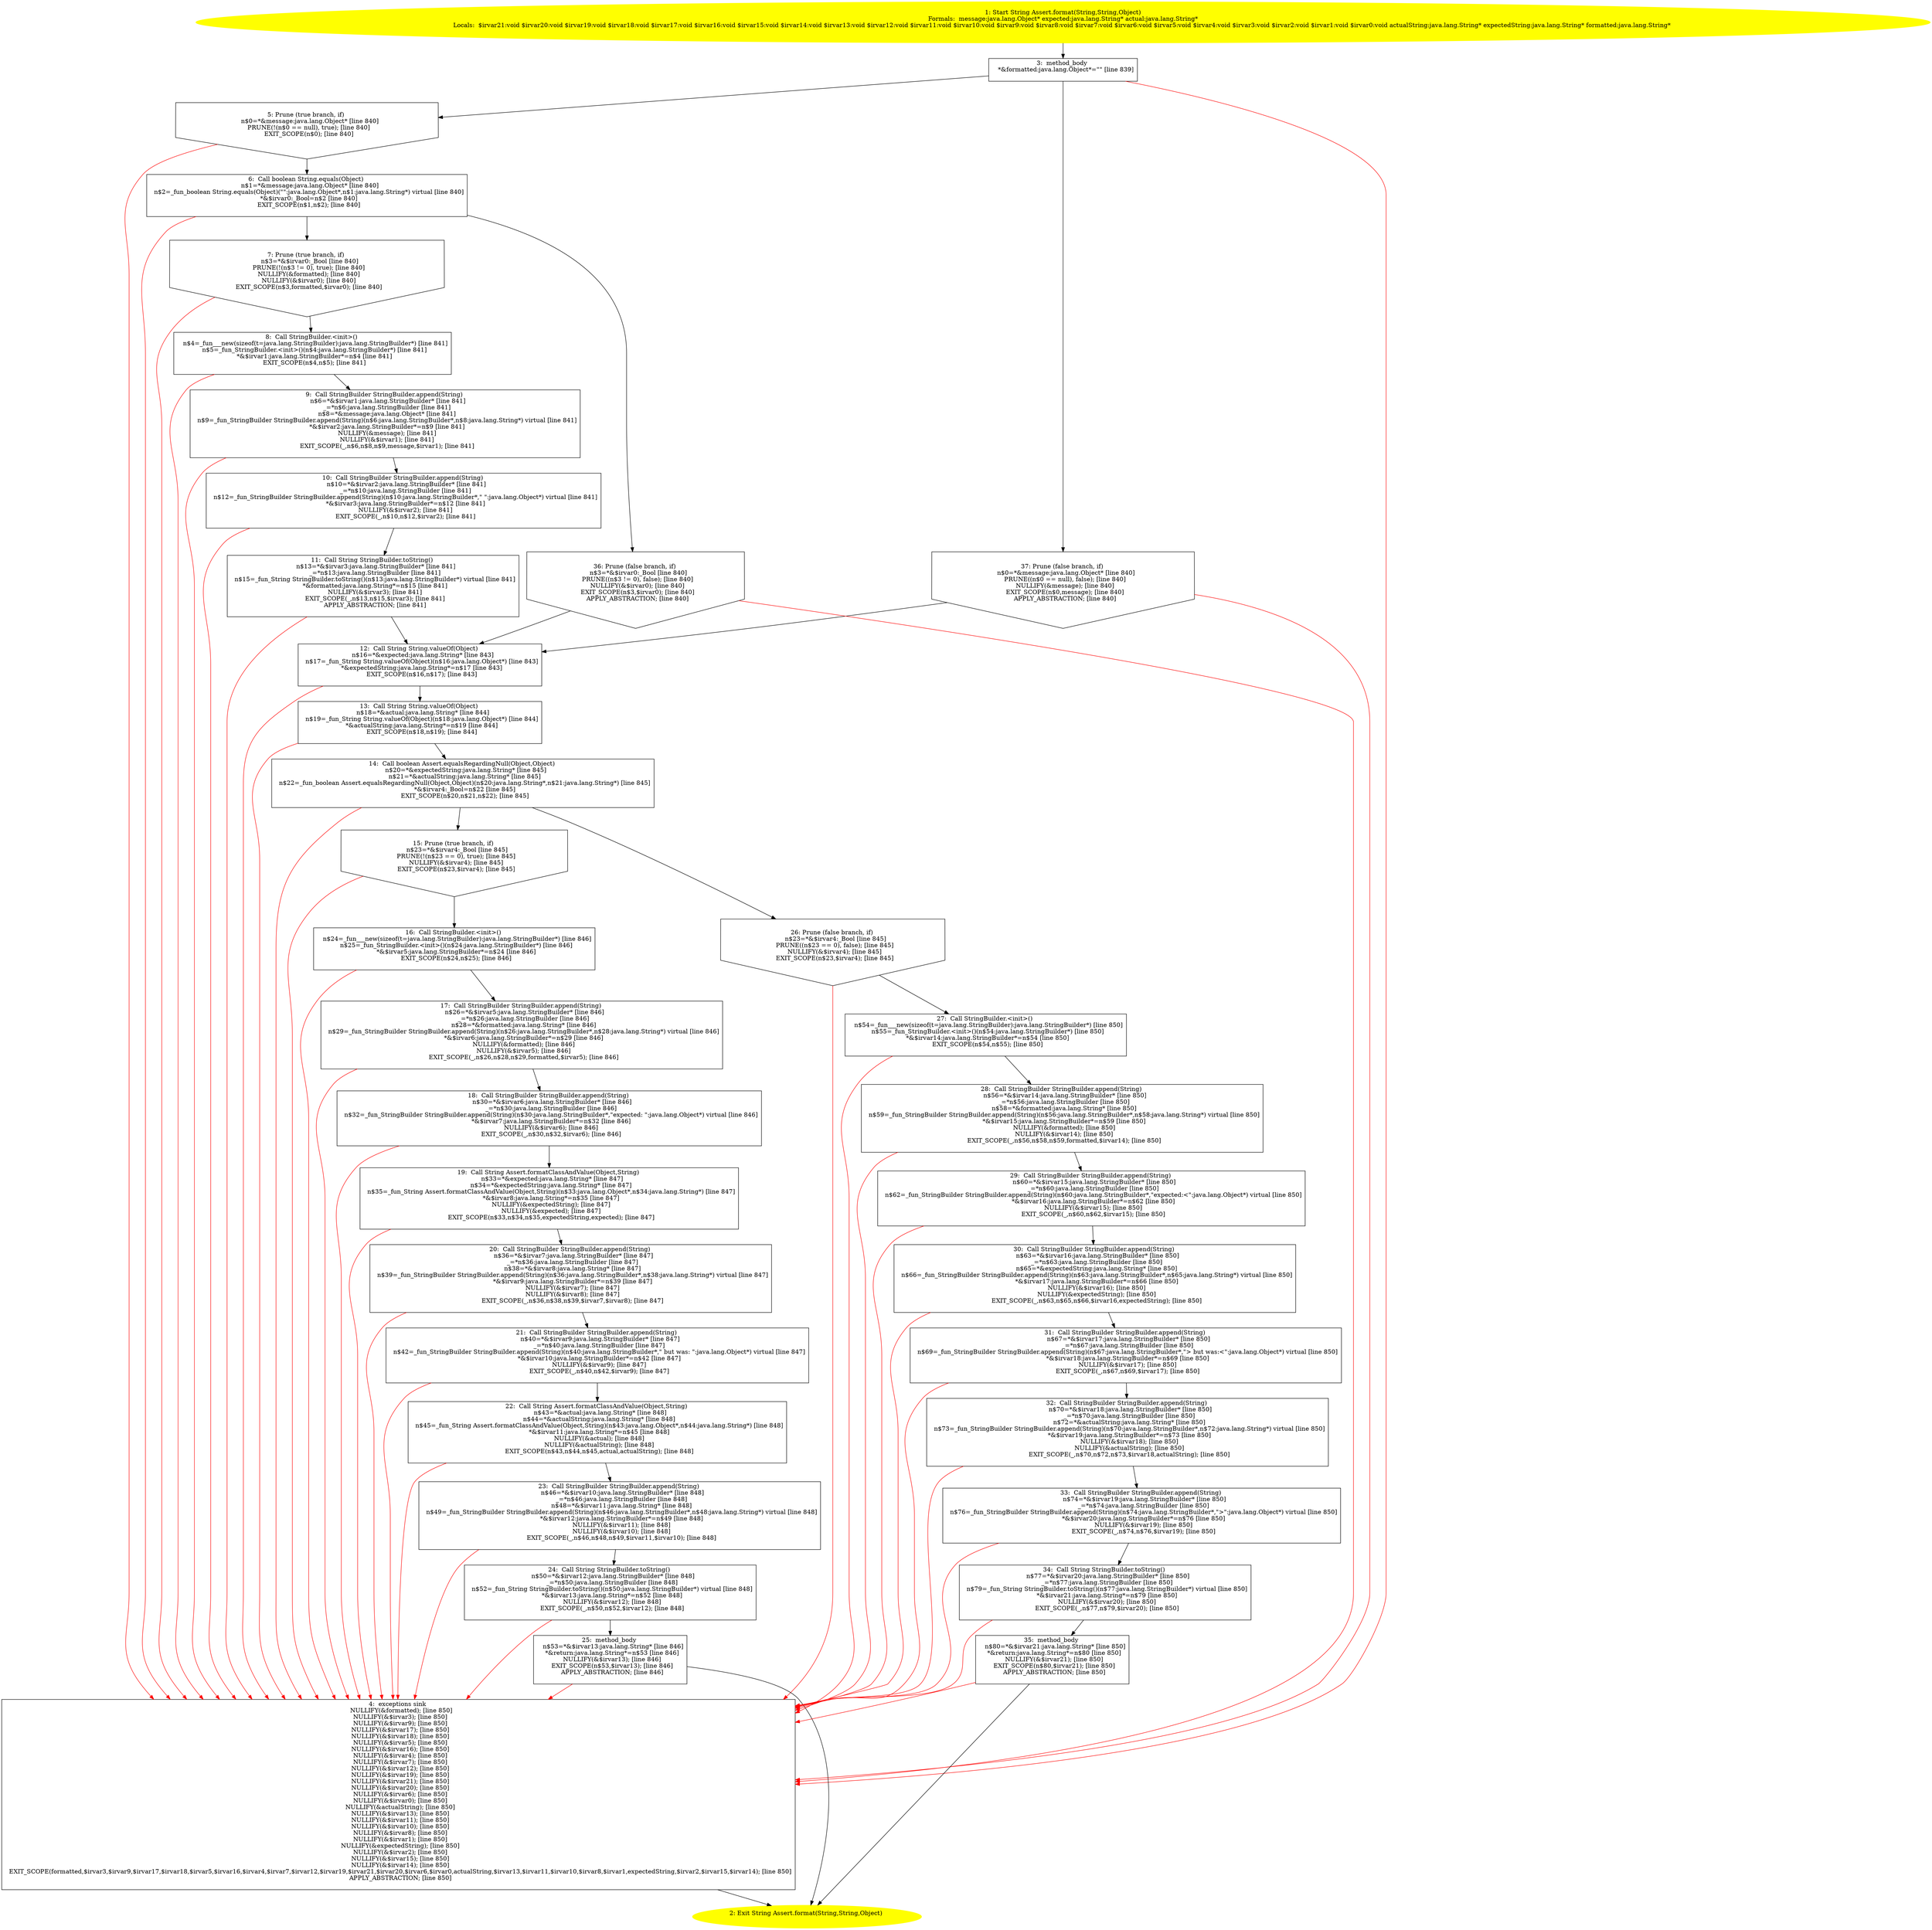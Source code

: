 /* @generated */
digraph cfg {
"org.junit.Assert.format(java.lang.String,java.lang.String,java.lang.Object):java.lang.String.979a4e0650962d5654feebd438095e04_1" [label="1: Start String Assert.format(String,String,Object)\nFormals:  message:java.lang.Object* expected:java.lang.String* actual:java.lang.String*\nLocals:  $irvar21:void $irvar20:void $irvar19:void $irvar18:void $irvar17:void $irvar16:void $irvar15:void $irvar14:void $irvar13:void $irvar12:void $irvar11:void $irvar10:void $irvar9:void $irvar8:void $irvar7:void $irvar6:void $irvar5:void $irvar4:void $irvar3:void $irvar2:void $irvar1:void $irvar0:void actualString:java.lang.String* expectedString:java.lang.String* formatted:java.lang.String* \n  " color=yellow style=filled]
	

	 "org.junit.Assert.format(java.lang.String,java.lang.String,java.lang.Object):java.lang.String.979a4e0650962d5654feebd438095e04_1" -> "org.junit.Assert.format(java.lang.String,java.lang.String,java.lang.Object):java.lang.String.979a4e0650962d5654feebd438095e04_3" ;
"org.junit.Assert.format(java.lang.String,java.lang.String,java.lang.Object):java.lang.String.979a4e0650962d5654feebd438095e04_2" [label="2: Exit String Assert.format(String,String,Object) \n  " color=yellow style=filled]
	

"org.junit.Assert.format(java.lang.String,java.lang.String,java.lang.Object):java.lang.String.979a4e0650962d5654feebd438095e04_3" [label="3:  method_body \n   *&formatted:java.lang.Object*=\"\" [line 839]\n " shape="box"]
	

	 "org.junit.Assert.format(java.lang.String,java.lang.String,java.lang.Object):java.lang.String.979a4e0650962d5654feebd438095e04_3" -> "org.junit.Assert.format(java.lang.String,java.lang.String,java.lang.Object):java.lang.String.979a4e0650962d5654feebd438095e04_5" ;
	 "org.junit.Assert.format(java.lang.String,java.lang.String,java.lang.Object):java.lang.String.979a4e0650962d5654feebd438095e04_3" -> "org.junit.Assert.format(java.lang.String,java.lang.String,java.lang.Object):java.lang.String.979a4e0650962d5654feebd438095e04_37" ;
	 "org.junit.Assert.format(java.lang.String,java.lang.String,java.lang.Object):java.lang.String.979a4e0650962d5654feebd438095e04_3" -> "org.junit.Assert.format(java.lang.String,java.lang.String,java.lang.Object):java.lang.String.979a4e0650962d5654feebd438095e04_4" [color="red" ];
"org.junit.Assert.format(java.lang.String,java.lang.String,java.lang.Object):java.lang.String.979a4e0650962d5654feebd438095e04_4" [label="4:  exceptions sink \n   NULLIFY(&formatted); [line 850]\n  NULLIFY(&$irvar3); [line 850]\n  NULLIFY(&$irvar9); [line 850]\n  NULLIFY(&$irvar17); [line 850]\n  NULLIFY(&$irvar18); [line 850]\n  NULLIFY(&$irvar5); [line 850]\n  NULLIFY(&$irvar16); [line 850]\n  NULLIFY(&$irvar4); [line 850]\n  NULLIFY(&$irvar7); [line 850]\n  NULLIFY(&$irvar12); [line 850]\n  NULLIFY(&$irvar19); [line 850]\n  NULLIFY(&$irvar21); [line 850]\n  NULLIFY(&$irvar20); [line 850]\n  NULLIFY(&$irvar6); [line 850]\n  NULLIFY(&$irvar0); [line 850]\n  NULLIFY(&actualString); [line 850]\n  NULLIFY(&$irvar13); [line 850]\n  NULLIFY(&$irvar11); [line 850]\n  NULLIFY(&$irvar10); [line 850]\n  NULLIFY(&$irvar8); [line 850]\n  NULLIFY(&$irvar1); [line 850]\n  NULLIFY(&expectedString); [line 850]\n  NULLIFY(&$irvar2); [line 850]\n  NULLIFY(&$irvar15); [line 850]\n  NULLIFY(&$irvar14); [line 850]\n  EXIT_SCOPE(formatted,$irvar3,$irvar9,$irvar17,$irvar18,$irvar5,$irvar16,$irvar4,$irvar7,$irvar12,$irvar19,$irvar21,$irvar20,$irvar6,$irvar0,actualString,$irvar13,$irvar11,$irvar10,$irvar8,$irvar1,expectedString,$irvar2,$irvar15,$irvar14); [line 850]\n  APPLY_ABSTRACTION; [line 850]\n " shape="box"]
	

	 "org.junit.Assert.format(java.lang.String,java.lang.String,java.lang.Object):java.lang.String.979a4e0650962d5654feebd438095e04_4" -> "org.junit.Assert.format(java.lang.String,java.lang.String,java.lang.Object):java.lang.String.979a4e0650962d5654feebd438095e04_2" ;
"org.junit.Assert.format(java.lang.String,java.lang.String,java.lang.Object):java.lang.String.979a4e0650962d5654feebd438095e04_5" [label="5: Prune (true branch, if) \n   n$0=*&message:java.lang.Object* [line 840]\n  PRUNE(!(n$0 == null), true); [line 840]\n  EXIT_SCOPE(n$0); [line 840]\n " shape="invhouse"]
	

	 "org.junit.Assert.format(java.lang.String,java.lang.String,java.lang.Object):java.lang.String.979a4e0650962d5654feebd438095e04_5" -> "org.junit.Assert.format(java.lang.String,java.lang.String,java.lang.Object):java.lang.String.979a4e0650962d5654feebd438095e04_6" ;
	 "org.junit.Assert.format(java.lang.String,java.lang.String,java.lang.Object):java.lang.String.979a4e0650962d5654feebd438095e04_5" -> "org.junit.Assert.format(java.lang.String,java.lang.String,java.lang.Object):java.lang.String.979a4e0650962d5654feebd438095e04_4" [color="red" ];
"org.junit.Assert.format(java.lang.String,java.lang.String,java.lang.Object):java.lang.String.979a4e0650962d5654feebd438095e04_6" [label="6:  Call boolean String.equals(Object) \n   n$1=*&message:java.lang.Object* [line 840]\n  n$2=_fun_boolean String.equals(Object)(\"\":java.lang.Object*,n$1:java.lang.String*) virtual [line 840]\n  *&$irvar0:_Bool=n$2 [line 840]\n  EXIT_SCOPE(n$1,n$2); [line 840]\n " shape="box"]
	

	 "org.junit.Assert.format(java.lang.String,java.lang.String,java.lang.Object):java.lang.String.979a4e0650962d5654feebd438095e04_6" -> "org.junit.Assert.format(java.lang.String,java.lang.String,java.lang.Object):java.lang.String.979a4e0650962d5654feebd438095e04_7" ;
	 "org.junit.Assert.format(java.lang.String,java.lang.String,java.lang.Object):java.lang.String.979a4e0650962d5654feebd438095e04_6" -> "org.junit.Assert.format(java.lang.String,java.lang.String,java.lang.Object):java.lang.String.979a4e0650962d5654feebd438095e04_36" ;
	 "org.junit.Assert.format(java.lang.String,java.lang.String,java.lang.Object):java.lang.String.979a4e0650962d5654feebd438095e04_6" -> "org.junit.Assert.format(java.lang.String,java.lang.String,java.lang.Object):java.lang.String.979a4e0650962d5654feebd438095e04_4" [color="red" ];
"org.junit.Assert.format(java.lang.String,java.lang.String,java.lang.Object):java.lang.String.979a4e0650962d5654feebd438095e04_7" [label="7: Prune (true branch, if) \n   n$3=*&$irvar0:_Bool [line 840]\n  PRUNE(!(n$3 != 0), true); [line 840]\n  NULLIFY(&formatted); [line 840]\n  NULLIFY(&$irvar0); [line 840]\n  EXIT_SCOPE(n$3,formatted,$irvar0); [line 840]\n " shape="invhouse"]
	

	 "org.junit.Assert.format(java.lang.String,java.lang.String,java.lang.Object):java.lang.String.979a4e0650962d5654feebd438095e04_7" -> "org.junit.Assert.format(java.lang.String,java.lang.String,java.lang.Object):java.lang.String.979a4e0650962d5654feebd438095e04_8" ;
	 "org.junit.Assert.format(java.lang.String,java.lang.String,java.lang.Object):java.lang.String.979a4e0650962d5654feebd438095e04_7" -> "org.junit.Assert.format(java.lang.String,java.lang.String,java.lang.Object):java.lang.String.979a4e0650962d5654feebd438095e04_4" [color="red" ];
"org.junit.Assert.format(java.lang.String,java.lang.String,java.lang.Object):java.lang.String.979a4e0650962d5654feebd438095e04_8" [label="8:  Call StringBuilder.<init>() \n   n$4=_fun___new(sizeof(t=java.lang.StringBuilder):java.lang.StringBuilder*) [line 841]\n  n$5=_fun_StringBuilder.<init>()(n$4:java.lang.StringBuilder*) [line 841]\n  *&$irvar1:java.lang.StringBuilder*=n$4 [line 841]\n  EXIT_SCOPE(n$4,n$5); [line 841]\n " shape="box"]
	

	 "org.junit.Assert.format(java.lang.String,java.lang.String,java.lang.Object):java.lang.String.979a4e0650962d5654feebd438095e04_8" -> "org.junit.Assert.format(java.lang.String,java.lang.String,java.lang.Object):java.lang.String.979a4e0650962d5654feebd438095e04_9" ;
	 "org.junit.Assert.format(java.lang.String,java.lang.String,java.lang.Object):java.lang.String.979a4e0650962d5654feebd438095e04_8" -> "org.junit.Assert.format(java.lang.String,java.lang.String,java.lang.Object):java.lang.String.979a4e0650962d5654feebd438095e04_4" [color="red" ];
"org.junit.Assert.format(java.lang.String,java.lang.String,java.lang.Object):java.lang.String.979a4e0650962d5654feebd438095e04_9" [label="9:  Call StringBuilder StringBuilder.append(String) \n   n$6=*&$irvar1:java.lang.StringBuilder* [line 841]\n  _=*n$6:java.lang.StringBuilder [line 841]\n  n$8=*&message:java.lang.Object* [line 841]\n  n$9=_fun_StringBuilder StringBuilder.append(String)(n$6:java.lang.StringBuilder*,n$8:java.lang.String*) virtual [line 841]\n  *&$irvar2:java.lang.StringBuilder*=n$9 [line 841]\n  NULLIFY(&message); [line 841]\n  NULLIFY(&$irvar1); [line 841]\n  EXIT_SCOPE(_,n$6,n$8,n$9,message,$irvar1); [line 841]\n " shape="box"]
	

	 "org.junit.Assert.format(java.lang.String,java.lang.String,java.lang.Object):java.lang.String.979a4e0650962d5654feebd438095e04_9" -> "org.junit.Assert.format(java.lang.String,java.lang.String,java.lang.Object):java.lang.String.979a4e0650962d5654feebd438095e04_10" ;
	 "org.junit.Assert.format(java.lang.String,java.lang.String,java.lang.Object):java.lang.String.979a4e0650962d5654feebd438095e04_9" -> "org.junit.Assert.format(java.lang.String,java.lang.String,java.lang.Object):java.lang.String.979a4e0650962d5654feebd438095e04_4" [color="red" ];
"org.junit.Assert.format(java.lang.String,java.lang.String,java.lang.Object):java.lang.String.979a4e0650962d5654feebd438095e04_10" [label="10:  Call StringBuilder StringBuilder.append(String) \n   n$10=*&$irvar2:java.lang.StringBuilder* [line 841]\n  _=*n$10:java.lang.StringBuilder [line 841]\n  n$12=_fun_StringBuilder StringBuilder.append(String)(n$10:java.lang.StringBuilder*,\" \":java.lang.Object*) virtual [line 841]\n  *&$irvar3:java.lang.StringBuilder*=n$12 [line 841]\n  NULLIFY(&$irvar2); [line 841]\n  EXIT_SCOPE(_,n$10,n$12,$irvar2); [line 841]\n " shape="box"]
	

	 "org.junit.Assert.format(java.lang.String,java.lang.String,java.lang.Object):java.lang.String.979a4e0650962d5654feebd438095e04_10" -> "org.junit.Assert.format(java.lang.String,java.lang.String,java.lang.Object):java.lang.String.979a4e0650962d5654feebd438095e04_11" ;
	 "org.junit.Assert.format(java.lang.String,java.lang.String,java.lang.Object):java.lang.String.979a4e0650962d5654feebd438095e04_10" -> "org.junit.Assert.format(java.lang.String,java.lang.String,java.lang.Object):java.lang.String.979a4e0650962d5654feebd438095e04_4" [color="red" ];
"org.junit.Assert.format(java.lang.String,java.lang.String,java.lang.Object):java.lang.String.979a4e0650962d5654feebd438095e04_11" [label="11:  Call String StringBuilder.toString() \n   n$13=*&$irvar3:java.lang.StringBuilder* [line 841]\n  _=*n$13:java.lang.StringBuilder [line 841]\n  n$15=_fun_String StringBuilder.toString()(n$13:java.lang.StringBuilder*) virtual [line 841]\n  *&formatted:java.lang.String*=n$15 [line 841]\n  NULLIFY(&$irvar3); [line 841]\n  EXIT_SCOPE(_,n$13,n$15,$irvar3); [line 841]\n  APPLY_ABSTRACTION; [line 841]\n " shape="box"]
	

	 "org.junit.Assert.format(java.lang.String,java.lang.String,java.lang.Object):java.lang.String.979a4e0650962d5654feebd438095e04_11" -> "org.junit.Assert.format(java.lang.String,java.lang.String,java.lang.Object):java.lang.String.979a4e0650962d5654feebd438095e04_12" ;
	 "org.junit.Assert.format(java.lang.String,java.lang.String,java.lang.Object):java.lang.String.979a4e0650962d5654feebd438095e04_11" -> "org.junit.Assert.format(java.lang.String,java.lang.String,java.lang.Object):java.lang.String.979a4e0650962d5654feebd438095e04_4" [color="red" ];
"org.junit.Assert.format(java.lang.String,java.lang.String,java.lang.Object):java.lang.String.979a4e0650962d5654feebd438095e04_12" [label="12:  Call String String.valueOf(Object) \n   n$16=*&expected:java.lang.String* [line 843]\n  n$17=_fun_String String.valueOf(Object)(n$16:java.lang.Object*) [line 843]\n  *&expectedString:java.lang.String*=n$17 [line 843]\n  EXIT_SCOPE(n$16,n$17); [line 843]\n " shape="box"]
	

	 "org.junit.Assert.format(java.lang.String,java.lang.String,java.lang.Object):java.lang.String.979a4e0650962d5654feebd438095e04_12" -> "org.junit.Assert.format(java.lang.String,java.lang.String,java.lang.Object):java.lang.String.979a4e0650962d5654feebd438095e04_13" ;
	 "org.junit.Assert.format(java.lang.String,java.lang.String,java.lang.Object):java.lang.String.979a4e0650962d5654feebd438095e04_12" -> "org.junit.Assert.format(java.lang.String,java.lang.String,java.lang.Object):java.lang.String.979a4e0650962d5654feebd438095e04_4" [color="red" ];
"org.junit.Assert.format(java.lang.String,java.lang.String,java.lang.Object):java.lang.String.979a4e0650962d5654feebd438095e04_13" [label="13:  Call String String.valueOf(Object) \n   n$18=*&actual:java.lang.String* [line 844]\n  n$19=_fun_String String.valueOf(Object)(n$18:java.lang.Object*) [line 844]\n  *&actualString:java.lang.String*=n$19 [line 844]\n  EXIT_SCOPE(n$18,n$19); [line 844]\n " shape="box"]
	

	 "org.junit.Assert.format(java.lang.String,java.lang.String,java.lang.Object):java.lang.String.979a4e0650962d5654feebd438095e04_13" -> "org.junit.Assert.format(java.lang.String,java.lang.String,java.lang.Object):java.lang.String.979a4e0650962d5654feebd438095e04_14" ;
	 "org.junit.Assert.format(java.lang.String,java.lang.String,java.lang.Object):java.lang.String.979a4e0650962d5654feebd438095e04_13" -> "org.junit.Assert.format(java.lang.String,java.lang.String,java.lang.Object):java.lang.String.979a4e0650962d5654feebd438095e04_4" [color="red" ];
"org.junit.Assert.format(java.lang.String,java.lang.String,java.lang.Object):java.lang.String.979a4e0650962d5654feebd438095e04_14" [label="14:  Call boolean Assert.equalsRegardingNull(Object,Object) \n   n$20=*&expectedString:java.lang.String* [line 845]\n  n$21=*&actualString:java.lang.String* [line 845]\n  n$22=_fun_boolean Assert.equalsRegardingNull(Object,Object)(n$20:java.lang.String*,n$21:java.lang.String*) [line 845]\n  *&$irvar4:_Bool=n$22 [line 845]\n  EXIT_SCOPE(n$20,n$21,n$22); [line 845]\n " shape="box"]
	

	 "org.junit.Assert.format(java.lang.String,java.lang.String,java.lang.Object):java.lang.String.979a4e0650962d5654feebd438095e04_14" -> "org.junit.Assert.format(java.lang.String,java.lang.String,java.lang.Object):java.lang.String.979a4e0650962d5654feebd438095e04_15" ;
	 "org.junit.Assert.format(java.lang.String,java.lang.String,java.lang.Object):java.lang.String.979a4e0650962d5654feebd438095e04_14" -> "org.junit.Assert.format(java.lang.String,java.lang.String,java.lang.Object):java.lang.String.979a4e0650962d5654feebd438095e04_26" ;
	 "org.junit.Assert.format(java.lang.String,java.lang.String,java.lang.Object):java.lang.String.979a4e0650962d5654feebd438095e04_14" -> "org.junit.Assert.format(java.lang.String,java.lang.String,java.lang.Object):java.lang.String.979a4e0650962d5654feebd438095e04_4" [color="red" ];
"org.junit.Assert.format(java.lang.String,java.lang.String,java.lang.Object):java.lang.String.979a4e0650962d5654feebd438095e04_15" [label="15: Prune (true branch, if) \n   n$23=*&$irvar4:_Bool [line 845]\n  PRUNE(!(n$23 == 0), true); [line 845]\n  NULLIFY(&$irvar4); [line 845]\n  EXIT_SCOPE(n$23,$irvar4); [line 845]\n " shape="invhouse"]
	

	 "org.junit.Assert.format(java.lang.String,java.lang.String,java.lang.Object):java.lang.String.979a4e0650962d5654feebd438095e04_15" -> "org.junit.Assert.format(java.lang.String,java.lang.String,java.lang.Object):java.lang.String.979a4e0650962d5654feebd438095e04_16" ;
	 "org.junit.Assert.format(java.lang.String,java.lang.String,java.lang.Object):java.lang.String.979a4e0650962d5654feebd438095e04_15" -> "org.junit.Assert.format(java.lang.String,java.lang.String,java.lang.Object):java.lang.String.979a4e0650962d5654feebd438095e04_4" [color="red" ];
"org.junit.Assert.format(java.lang.String,java.lang.String,java.lang.Object):java.lang.String.979a4e0650962d5654feebd438095e04_16" [label="16:  Call StringBuilder.<init>() \n   n$24=_fun___new(sizeof(t=java.lang.StringBuilder):java.lang.StringBuilder*) [line 846]\n  n$25=_fun_StringBuilder.<init>()(n$24:java.lang.StringBuilder*) [line 846]\n  *&$irvar5:java.lang.StringBuilder*=n$24 [line 846]\n  EXIT_SCOPE(n$24,n$25); [line 846]\n " shape="box"]
	

	 "org.junit.Assert.format(java.lang.String,java.lang.String,java.lang.Object):java.lang.String.979a4e0650962d5654feebd438095e04_16" -> "org.junit.Assert.format(java.lang.String,java.lang.String,java.lang.Object):java.lang.String.979a4e0650962d5654feebd438095e04_17" ;
	 "org.junit.Assert.format(java.lang.String,java.lang.String,java.lang.Object):java.lang.String.979a4e0650962d5654feebd438095e04_16" -> "org.junit.Assert.format(java.lang.String,java.lang.String,java.lang.Object):java.lang.String.979a4e0650962d5654feebd438095e04_4" [color="red" ];
"org.junit.Assert.format(java.lang.String,java.lang.String,java.lang.Object):java.lang.String.979a4e0650962d5654feebd438095e04_17" [label="17:  Call StringBuilder StringBuilder.append(String) \n   n$26=*&$irvar5:java.lang.StringBuilder* [line 846]\n  _=*n$26:java.lang.StringBuilder [line 846]\n  n$28=*&formatted:java.lang.String* [line 846]\n  n$29=_fun_StringBuilder StringBuilder.append(String)(n$26:java.lang.StringBuilder*,n$28:java.lang.String*) virtual [line 846]\n  *&$irvar6:java.lang.StringBuilder*=n$29 [line 846]\n  NULLIFY(&formatted); [line 846]\n  NULLIFY(&$irvar5); [line 846]\n  EXIT_SCOPE(_,n$26,n$28,n$29,formatted,$irvar5); [line 846]\n " shape="box"]
	

	 "org.junit.Assert.format(java.lang.String,java.lang.String,java.lang.Object):java.lang.String.979a4e0650962d5654feebd438095e04_17" -> "org.junit.Assert.format(java.lang.String,java.lang.String,java.lang.Object):java.lang.String.979a4e0650962d5654feebd438095e04_18" ;
	 "org.junit.Assert.format(java.lang.String,java.lang.String,java.lang.Object):java.lang.String.979a4e0650962d5654feebd438095e04_17" -> "org.junit.Assert.format(java.lang.String,java.lang.String,java.lang.Object):java.lang.String.979a4e0650962d5654feebd438095e04_4" [color="red" ];
"org.junit.Assert.format(java.lang.String,java.lang.String,java.lang.Object):java.lang.String.979a4e0650962d5654feebd438095e04_18" [label="18:  Call StringBuilder StringBuilder.append(String) \n   n$30=*&$irvar6:java.lang.StringBuilder* [line 846]\n  _=*n$30:java.lang.StringBuilder [line 846]\n  n$32=_fun_StringBuilder StringBuilder.append(String)(n$30:java.lang.StringBuilder*,\"expected: \":java.lang.Object*) virtual [line 846]\n  *&$irvar7:java.lang.StringBuilder*=n$32 [line 846]\n  NULLIFY(&$irvar6); [line 846]\n  EXIT_SCOPE(_,n$30,n$32,$irvar6); [line 846]\n " shape="box"]
	

	 "org.junit.Assert.format(java.lang.String,java.lang.String,java.lang.Object):java.lang.String.979a4e0650962d5654feebd438095e04_18" -> "org.junit.Assert.format(java.lang.String,java.lang.String,java.lang.Object):java.lang.String.979a4e0650962d5654feebd438095e04_19" ;
	 "org.junit.Assert.format(java.lang.String,java.lang.String,java.lang.Object):java.lang.String.979a4e0650962d5654feebd438095e04_18" -> "org.junit.Assert.format(java.lang.String,java.lang.String,java.lang.Object):java.lang.String.979a4e0650962d5654feebd438095e04_4" [color="red" ];
"org.junit.Assert.format(java.lang.String,java.lang.String,java.lang.Object):java.lang.String.979a4e0650962d5654feebd438095e04_19" [label="19:  Call String Assert.formatClassAndValue(Object,String) \n   n$33=*&expected:java.lang.String* [line 847]\n  n$34=*&expectedString:java.lang.String* [line 847]\n  n$35=_fun_String Assert.formatClassAndValue(Object,String)(n$33:java.lang.Object*,n$34:java.lang.String*) [line 847]\n  *&$irvar8:java.lang.String*=n$35 [line 847]\n  NULLIFY(&expectedString); [line 847]\n  NULLIFY(&expected); [line 847]\n  EXIT_SCOPE(n$33,n$34,n$35,expectedString,expected); [line 847]\n " shape="box"]
	

	 "org.junit.Assert.format(java.lang.String,java.lang.String,java.lang.Object):java.lang.String.979a4e0650962d5654feebd438095e04_19" -> "org.junit.Assert.format(java.lang.String,java.lang.String,java.lang.Object):java.lang.String.979a4e0650962d5654feebd438095e04_20" ;
	 "org.junit.Assert.format(java.lang.String,java.lang.String,java.lang.Object):java.lang.String.979a4e0650962d5654feebd438095e04_19" -> "org.junit.Assert.format(java.lang.String,java.lang.String,java.lang.Object):java.lang.String.979a4e0650962d5654feebd438095e04_4" [color="red" ];
"org.junit.Assert.format(java.lang.String,java.lang.String,java.lang.Object):java.lang.String.979a4e0650962d5654feebd438095e04_20" [label="20:  Call StringBuilder StringBuilder.append(String) \n   n$36=*&$irvar7:java.lang.StringBuilder* [line 847]\n  _=*n$36:java.lang.StringBuilder [line 847]\n  n$38=*&$irvar8:java.lang.String* [line 847]\n  n$39=_fun_StringBuilder StringBuilder.append(String)(n$36:java.lang.StringBuilder*,n$38:java.lang.String*) virtual [line 847]\n  *&$irvar9:java.lang.StringBuilder*=n$39 [line 847]\n  NULLIFY(&$irvar7); [line 847]\n  NULLIFY(&$irvar8); [line 847]\n  EXIT_SCOPE(_,n$36,n$38,n$39,$irvar7,$irvar8); [line 847]\n " shape="box"]
	

	 "org.junit.Assert.format(java.lang.String,java.lang.String,java.lang.Object):java.lang.String.979a4e0650962d5654feebd438095e04_20" -> "org.junit.Assert.format(java.lang.String,java.lang.String,java.lang.Object):java.lang.String.979a4e0650962d5654feebd438095e04_21" ;
	 "org.junit.Assert.format(java.lang.String,java.lang.String,java.lang.Object):java.lang.String.979a4e0650962d5654feebd438095e04_20" -> "org.junit.Assert.format(java.lang.String,java.lang.String,java.lang.Object):java.lang.String.979a4e0650962d5654feebd438095e04_4" [color="red" ];
"org.junit.Assert.format(java.lang.String,java.lang.String,java.lang.Object):java.lang.String.979a4e0650962d5654feebd438095e04_21" [label="21:  Call StringBuilder StringBuilder.append(String) \n   n$40=*&$irvar9:java.lang.StringBuilder* [line 847]\n  _=*n$40:java.lang.StringBuilder [line 847]\n  n$42=_fun_StringBuilder StringBuilder.append(String)(n$40:java.lang.StringBuilder*,\" but was: \":java.lang.Object*) virtual [line 847]\n  *&$irvar10:java.lang.StringBuilder*=n$42 [line 847]\n  NULLIFY(&$irvar9); [line 847]\n  EXIT_SCOPE(_,n$40,n$42,$irvar9); [line 847]\n " shape="box"]
	

	 "org.junit.Assert.format(java.lang.String,java.lang.String,java.lang.Object):java.lang.String.979a4e0650962d5654feebd438095e04_21" -> "org.junit.Assert.format(java.lang.String,java.lang.String,java.lang.Object):java.lang.String.979a4e0650962d5654feebd438095e04_22" ;
	 "org.junit.Assert.format(java.lang.String,java.lang.String,java.lang.Object):java.lang.String.979a4e0650962d5654feebd438095e04_21" -> "org.junit.Assert.format(java.lang.String,java.lang.String,java.lang.Object):java.lang.String.979a4e0650962d5654feebd438095e04_4" [color="red" ];
"org.junit.Assert.format(java.lang.String,java.lang.String,java.lang.Object):java.lang.String.979a4e0650962d5654feebd438095e04_22" [label="22:  Call String Assert.formatClassAndValue(Object,String) \n   n$43=*&actual:java.lang.String* [line 848]\n  n$44=*&actualString:java.lang.String* [line 848]\n  n$45=_fun_String Assert.formatClassAndValue(Object,String)(n$43:java.lang.Object*,n$44:java.lang.String*) [line 848]\n  *&$irvar11:java.lang.String*=n$45 [line 848]\n  NULLIFY(&actual); [line 848]\n  NULLIFY(&actualString); [line 848]\n  EXIT_SCOPE(n$43,n$44,n$45,actual,actualString); [line 848]\n " shape="box"]
	

	 "org.junit.Assert.format(java.lang.String,java.lang.String,java.lang.Object):java.lang.String.979a4e0650962d5654feebd438095e04_22" -> "org.junit.Assert.format(java.lang.String,java.lang.String,java.lang.Object):java.lang.String.979a4e0650962d5654feebd438095e04_23" ;
	 "org.junit.Assert.format(java.lang.String,java.lang.String,java.lang.Object):java.lang.String.979a4e0650962d5654feebd438095e04_22" -> "org.junit.Assert.format(java.lang.String,java.lang.String,java.lang.Object):java.lang.String.979a4e0650962d5654feebd438095e04_4" [color="red" ];
"org.junit.Assert.format(java.lang.String,java.lang.String,java.lang.Object):java.lang.String.979a4e0650962d5654feebd438095e04_23" [label="23:  Call StringBuilder StringBuilder.append(String) \n   n$46=*&$irvar10:java.lang.StringBuilder* [line 848]\n  _=*n$46:java.lang.StringBuilder [line 848]\n  n$48=*&$irvar11:java.lang.String* [line 848]\n  n$49=_fun_StringBuilder StringBuilder.append(String)(n$46:java.lang.StringBuilder*,n$48:java.lang.String*) virtual [line 848]\n  *&$irvar12:java.lang.StringBuilder*=n$49 [line 848]\n  NULLIFY(&$irvar11); [line 848]\n  NULLIFY(&$irvar10); [line 848]\n  EXIT_SCOPE(_,n$46,n$48,n$49,$irvar11,$irvar10); [line 848]\n " shape="box"]
	

	 "org.junit.Assert.format(java.lang.String,java.lang.String,java.lang.Object):java.lang.String.979a4e0650962d5654feebd438095e04_23" -> "org.junit.Assert.format(java.lang.String,java.lang.String,java.lang.Object):java.lang.String.979a4e0650962d5654feebd438095e04_24" ;
	 "org.junit.Assert.format(java.lang.String,java.lang.String,java.lang.Object):java.lang.String.979a4e0650962d5654feebd438095e04_23" -> "org.junit.Assert.format(java.lang.String,java.lang.String,java.lang.Object):java.lang.String.979a4e0650962d5654feebd438095e04_4" [color="red" ];
"org.junit.Assert.format(java.lang.String,java.lang.String,java.lang.Object):java.lang.String.979a4e0650962d5654feebd438095e04_24" [label="24:  Call String StringBuilder.toString() \n   n$50=*&$irvar12:java.lang.StringBuilder* [line 848]\n  _=*n$50:java.lang.StringBuilder [line 848]\n  n$52=_fun_String StringBuilder.toString()(n$50:java.lang.StringBuilder*) virtual [line 848]\n  *&$irvar13:java.lang.String*=n$52 [line 848]\n  NULLIFY(&$irvar12); [line 848]\n  EXIT_SCOPE(_,n$50,n$52,$irvar12); [line 848]\n " shape="box"]
	

	 "org.junit.Assert.format(java.lang.String,java.lang.String,java.lang.Object):java.lang.String.979a4e0650962d5654feebd438095e04_24" -> "org.junit.Assert.format(java.lang.String,java.lang.String,java.lang.Object):java.lang.String.979a4e0650962d5654feebd438095e04_25" ;
	 "org.junit.Assert.format(java.lang.String,java.lang.String,java.lang.Object):java.lang.String.979a4e0650962d5654feebd438095e04_24" -> "org.junit.Assert.format(java.lang.String,java.lang.String,java.lang.Object):java.lang.String.979a4e0650962d5654feebd438095e04_4" [color="red" ];
"org.junit.Assert.format(java.lang.String,java.lang.String,java.lang.Object):java.lang.String.979a4e0650962d5654feebd438095e04_25" [label="25:  method_body \n   n$53=*&$irvar13:java.lang.String* [line 846]\n  *&return:java.lang.String*=n$53 [line 846]\n  NULLIFY(&$irvar13); [line 846]\n  EXIT_SCOPE(n$53,$irvar13); [line 846]\n  APPLY_ABSTRACTION; [line 846]\n " shape="box"]
	

	 "org.junit.Assert.format(java.lang.String,java.lang.String,java.lang.Object):java.lang.String.979a4e0650962d5654feebd438095e04_25" -> "org.junit.Assert.format(java.lang.String,java.lang.String,java.lang.Object):java.lang.String.979a4e0650962d5654feebd438095e04_2" ;
	 "org.junit.Assert.format(java.lang.String,java.lang.String,java.lang.Object):java.lang.String.979a4e0650962d5654feebd438095e04_25" -> "org.junit.Assert.format(java.lang.String,java.lang.String,java.lang.Object):java.lang.String.979a4e0650962d5654feebd438095e04_4" [color="red" ];
"org.junit.Assert.format(java.lang.String,java.lang.String,java.lang.Object):java.lang.String.979a4e0650962d5654feebd438095e04_26" [label="26: Prune (false branch, if) \n   n$23=*&$irvar4:_Bool [line 845]\n  PRUNE((n$23 == 0), false); [line 845]\n  NULLIFY(&$irvar4); [line 845]\n  EXIT_SCOPE(n$23,$irvar4); [line 845]\n " shape="invhouse"]
	

	 "org.junit.Assert.format(java.lang.String,java.lang.String,java.lang.Object):java.lang.String.979a4e0650962d5654feebd438095e04_26" -> "org.junit.Assert.format(java.lang.String,java.lang.String,java.lang.Object):java.lang.String.979a4e0650962d5654feebd438095e04_27" ;
	 "org.junit.Assert.format(java.lang.String,java.lang.String,java.lang.Object):java.lang.String.979a4e0650962d5654feebd438095e04_26" -> "org.junit.Assert.format(java.lang.String,java.lang.String,java.lang.Object):java.lang.String.979a4e0650962d5654feebd438095e04_4" [color="red" ];
"org.junit.Assert.format(java.lang.String,java.lang.String,java.lang.Object):java.lang.String.979a4e0650962d5654feebd438095e04_27" [label="27:  Call StringBuilder.<init>() \n   n$54=_fun___new(sizeof(t=java.lang.StringBuilder):java.lang.StringBuilder*) [line 850]\n  n$55=_fun_StringBuilder.<init>()(n$54:java.lang.StringBuilder*) [line 850]\n  *&$irvar14:java.lang.StringBuilder*=n$54 [line 850]\n  EXIT_SCOPE(n$54,n$55); [line 850]\n " shape="box"]
	

	 "org.junit.Assert.format(java.lang.String,java.lang.String,java.lang.Object):java.lang.String.979a4e0650962d5654feebd438095e04_27" -> "org.junit.Assert.format(java.lang.String,java.lang.String,java.lang.Object):java.lang.String.979a4e0650962d5654feebd438095e04_28" ;
	 "org.junit.Assert.format(java.lang.String,java.lang.String,java.lang.Object):java.lang.String.979a4e0650962d5654feebd438095e04_27" -> "org.junit.Assert.format(java.lang.String,java.lang.String,java.lang.Object):java.lang.String.979a4e0650962d5654feebd438095e04_4" [color="red" ];
"org.junit.Assert.format(java.lang.String,java.lang.String,java.lang.Object):java.lang.String.979a4e0650962d5654feebd438095e04_28" [label="28:  Call StringBuilder StringBuilder.append(String) \n   n$56=*&$irvar14:java.lang.StringBuilder* [line 850]\n  _=*n$56:java.lang.StringBuilder [line 850]\n  n$58=*&formatted:java.lang.String* [line 850]\n  n$59=_fun_StringBuilder StringBuilder.append(String)(n$56:java.lang.StringBuilder*,n$58:java.lang.String*) virtual [line 850]\n  *&$irvar15:java.lang.StringBuilder*=n$59 [line 850]\n  NULLIFY(&formatted); [line 850]\n  NULLIFY(&$irvar14); [line 850]\n  EXIT_SCOPE(_,n$56,n$58,n$59,formatted,$irvar14); [line 850]\n " shape="box"]
	

	 "org.junit.Assert.format(java.lang.String,java.lang.String,java.lang.Object):java.lang.String.979a4e0650962d5654feebd438095e04_28" -> "org.junit.Assert.format(java.lang.String,java.lang.String,java.lang.Object):java.lang.String.979a4e0650962d5654feebd438095e04_29" ;
	 "org.junit.Assert.format(java.lang.String,java.lang.String,java.lang.Object):java.lang.String.979a4e0650962d5654feebd438095e04_28" -> "org.junit.Assert.format(java.lang.String,java.lang.String,java.lang.Object):java.lang.String.979a4e0650962d5654feebd438095e04_4" [color="red" ];
"org.junit.Assert.format(java.lang.String,java.lang.String,java.lang.Object):java.lang.String.979a4e0650962d5654feebd438095e04_29" [label="29:  Call StringBuilder StringBuilder.append(String) \n   n$60=*&$irvar15:java.lang.StringBuilder* [line 850]\n  _=*n$60:java.lang.StringBuilder [line 850]\n  n$62=_fun_StringBuilder StringBuilder.append(String)(n$60:java.lang.StringBuilder*,\"expected:<\":java.lang.Object*) virtual [line 850]\n  *&$irvar16:java.lang.StringBuilder*=n$62 [line 850]\n  NULLIFY(&$irvar15); [line 850]\n  EXIT_SCOPE(_,n$60,n$62,$irvar15); [line 850]\n " shape="box"]
	

	 "org.junit.Assert.format(java.lang.String,java.lang.String,java.lang.Object):java.lang.String.979a4e0650962d5654feebd438095e04_29" -> "org.junit.Assert.format(java.lang.String,java.lang.String,java.lang.Object):java.lang.String.979a4e0650962d5654feebd438095e04_30" ;
	 "org.junit.Assert.format(java.lang.String,java.lang.String,java.lang.Object):java.lang.String.979a4e0650962d5654feebd438095e04_29" -> "org.junit.Assert.format(java.lang.String,java.lang.String,java.lang.Object):java.lang.String.979a4e0650962d5654feebd438095e04_4" [color="red" ];
"org.junit.Assert.format(java.lang.String,java.lang.String,java.lang.Object):java.lang.String.979a4e0650962d5654feebd438095e04_30" [label="30:  Call StringBuilder StringBuilder.append(String) \n   n$63=*&$irvar16:java.lang.StringBuilder* [line 850]\n  _=*n$63:java.lang.StringBuilder [line 850]\n  n$65=*&expectedString:java.lang.String* [line 850]\n  n$66=_fun_StringBuilder StringBuilder.append(String)(n$63:java.lang.StringBuilder*,n$65:java.lang.String*) virtual [line 850]\n  *&$irvar17:java.lang.StringBuilder*=n$66 [line 850]\n  NULLIFY(&$irvar16); [line 850]\n  NULLIFY(&expectedString); [line 850]\n  EXIT_SCOPE(_,n$63,n$65,n$66,$irvar16,expectedString); [line 850]\n " shape="box"]
	

	 "org.junit.Assert.format(java.lang.String,java.lang.String,java.lang.Object):java.lang.String.979a4e0650962d5654feebd438095e04_30" -> "org.junit.Assert.format(java.lang.String,java.lang.String,java.lang.Object):java.lang.String.979a4e0650962d5654feebd438095e04_31" ;
	 "org.junit.Assert.format(java.lang.String,java.lang.String,java.lang.Object):java.lang.String.979a4e0650962d5654feebd438095e04_30" -> "org.junit.Assert.format(java.lang.String,java.lang.String,java.lang.Object):java.lang.String.979a4e0650962d5654feebd438095e04_4" [color="red" ];
"org.junit.Assert.format(java.lang.String,java.lang.String,java.lang.Object):java.lang.String.979a4e0650962d5654feebd438095e04_31" [label="31:  Call StringBuilder StringBuilder.append(String) \n   n$67=*&$irvar17:java.lang.StringBuilder* [line 850]\n  _=*n$67:java.lang.StringBuilder [line 850]\n  n$69=_fun_StringBuilder StringBuilder.append(String)(n$67:java.lang.StringBuilder*,\"> but was:<\":java.lang.Object*) virtual [line 850]\n  *&$irvar18:java.lang.StringBuilder*=n$69 [line 850]\n  NULLIFY(&$irvar17); [line 850]\n  EXIT_SCOPE(_,n$67,n$69,$irvar17); [line 850]\n " shape="box"]
	

	 "org.junit.Assert.format(java.lang.String,java.lang.String,java.lang.Object):java.lang.String.979a4e0650962d5654feebd438095e04_31" -> "org.junit.Assert.format(java.lang.String,java.lang.String,java.lang.Object):java.lang.String.979a4e0650962d5654feebd438095e04_32" ;
	 "org.junit.Assert.format(java.lang.String,java.lang.String,java.lang.Object):java.lang.String.979a4e0650962d5654feebd438095e04_31" -> "org.junit.Assert.format(java.lang.String,java.lang.String,java.lang.Object):java.lang.String.979a4e0650962d5654feebd438095e04_4" [color="red" ];
"org.junit.Assert.format(java.lang.String,java.lang.String,java.lang.Object):java.lang.String.979a4e0650962d5654feebd438095e04_32" [label="32:  Call StringBuilder StringBuilder.append(String) \n   n$70=*&$irvar18:java.lang.StringBuilder* [line 850]\n  _=*n$70:java.lang.StringBuilder [line 850]\n  n$72=*&actualString:java.lang.String* [line 850]\n  n$73=_fun_StringBuilder StringBuilder.append(String)(n$70:java.lang.StringBuilder*,n$72:java.lang.String*) virtual [line 850]\n  *&$irvar19:java.lang.StringBuilder*=n$73 [line 850]\n  NULLIFY(&$irvar18); [line 850]\n  NULLIFY(&actualString); [line 850]\n  EXIT_SCOPE(_,n$70,n$72,n$73,$irvar18,actualString); [line 850]\n " shape="box"]
	

	 "org.junit.Assert.format(java.lang.String,java.lang.String,java.lang.Object):java.lang.String.979a4e0650962d5654feebd438095e04_32" -> "org.junit.Assert.format(java.lang.String,java.lang.String,java.lang.Object):java.lang.String.979a4e0650962d5654feebd438095e04_33" ;
	 "org.junit.Assert.format(java.lang.String,java.lang.String,java.lang.Object):java.lang.String.979a4e0650962d5654feebd438095e04_32" -> "org.junit.Assert.format(java.lang.String,java.lang.String,java.lang.Object):java.lang.String.979a4e0650962d5654feebd438095e04_4" [color="red" ];
"org.junit.Assert.format(java.lang.String,java.lang.String,java.lang.Object):java.lang.String.979a4e0650962d5654feebd438095e04_33" [label="33:  Call StringBuilder StringBuilder.append(String) \n   n$74=*&$irvar19:java.lang.StringBuilder* [line 850]\n  _=*n$74:java.lang.StringBuilder [line 850]\n  n$76=_fun_StringBuilder StringBuilder.append(String)(n$74:java.lang.StringBuilder*,\">\":java.lang.Object*) virtual [line 850]\n  *&$irvar20:java.lang.StringBuilder*=n$76 [line 850]\n  NULLIFY(&$irvar19); [line 850]\n  EXIT_SCOPE(_,n$74,n$76,$irvar19); [line 850]\n " shape="box"]
	

	 "org.junit.Assert.format(java.lang.String,java.lang.String,java.lang.Object):java.lang.String.979a4e0650962d5654feebd438095e04_33" -> "org.junit.Assert.format(java.lang.String,java.lang.String,java.lang.Object):java.lang.String.979a4e0650962d5654feebd438095e04_34" ;
	 "org.junit.Assert.format(java.lang.String,java.lang.String,java.lang.Object):java.lang.String.979a4e0650962d5654feebd438095e04_33" -> "org.junit.Assert.format(java.lang.String,java.lang.String,java.lang.Object):java.lang.String.979a4e0650962d5654feebd438095e04_4" [color="red" ];
"org.junit.Assert.format(java.lang.String,java.lang.String,java.lang.Object):java.lang.String.979a4e0650962d5654feebd438095e04_34" [label="34:  Call String StringBuilder.toString() \n   n$77=*&$irvar20:java.lang.StringBuilder* [line 850]\n  _=*n$77:java.lang.StringBuilder [line 850]\n  n$79=_fun_String StringBuilder.toString()(n$77:java.lang.StringBuilder*) virtual [line 850]\n  *&$irvar21:java.lang.String*=n$79 [line 850]\n  NULLIFY(&$irvar20); [line 850]\n  EXIT_SCOPE(_,n$77,n$79,$irvar20); [line 850]\n " shape="box"]
	

	 "org.junit.Assert.format(java.lang.String,java.lang.String,java.lang.Object):java.lang.String.979a4e0650962d5654feebd438095e04_34" -> "org.junit.Assert.format(java.lang.String,java.lang.String,java.lang.Object):java.lang.String.979a4e0650962d5654feebd438095e04_35" ;
	 "org.junit.Assert.format(java.lang.String,java.lang.String,java.lang.Object):java.lang.String.979a4e0650962d5654feebd438095e04_34" -> "org.junit.Assert.format(java.lang.String,java.lang.String,java.lang.Object):java.lang.String.979a4e0650962d5654feebd438095e04_4" [color="red" ];
"org.junit.Assert.format(java.lang.String,java.lang.String,java.lang.Object):java.lang.String.979a4e0650962d5654feebd438095e04_35" [label="35:  method_body \n   n$80=*&$irvar21:java.lang.String* [line 850]\n  *&return:java.lang.String*=n$80 [line 850]\n  NULLIFY(&$irvar21); [line 850]\n  EXIT_SCOPE(n$80,$irvar21); [line 850]\n  APPLY_ABSTRACTION; [line 850]\n " shape="box"]
	

	 "org.junit.Assert.format(java.lang.String,java.lang.String,java.lang.Object):java.lang.String.979a4e0650962d5654feebd438095e04_35" -> "org.junit.Assert.format(java.lang.String,java.lang.String,java.lang.Object):java.lang.String.979a4e0650962d5654feebd438095e04_2" ;
	 "org.junit.Assert.format(java.lang.String,java.lang.String,java.lang.Object):java.lang.String.979a4e0650962d5654feebd438095e04_35" -> "org.junit.Assert.format(java.lang.String,java.lang.String,java.lang.Object):java.lang.String.979a4e0650962d5654feebd438095e04_4" [color="red" ];
"org.junit.Assert.format(java.lang.String,java.lang.String,java.lang.Object):java.lang.String.979a4e0650962d5654feebd438095e04_36" [label="36: Prune (false branch, if) \n   n$3=*&$irvar0:_Bool [line 840]\n  PRUNE((n$3 != 0), false); [line 840]\n  NULLIFY(&$irvar0); [line 840]\n  EXIT_SCOPE(n$3,$irvar0); [line 840]\n  APPLY_ABSTRACTION; [line 840]\n " shape="invhouse"]
	

	 "org.junit.Assert.format(java.lang.String,java.lang.String,java.lang.Object):java.lang.String.979a4e0650962d5654feebd438095e04_36" -> "org.junit.Assert.format(java.lang.String,java.lang.String,java.lang.Object):java.lang.String.979a4e0650962d5654feebd438095e04_12" ;
	 "org.junit.Assert.format(java.lang.String,java.lang.String,java.lang.Object):java.lang.String.979a4e0650962d5654feebd438095e04_36" -> "org.junit.Assert.format(java.lang.String,java.lang.String,java.lang.Object):java.lang.String.979a4e0650962d5654feebd438095e04_4" [color="red" ];
"org.junit.Assert.format(java.lang.String,java.lang.String,java.lang.Object):java.lang.String.979a4e0650962d5654feebd438095e04_37" [label="37: Prune (false branch, if) \n   n$0=*&message:java.lang.Object* [line 840]\n  PRUNE((n$0 == null), false); [line 840]\n  NULLIFY(&message); [line 840]\n  EXIT_SCOPE(n$0,message); [line 840]\n  APPLY_ABSTRACTION; [line 840]\n " shape="invhouse"]
	

	 "org.junit.Assert.format(java.lang.String,java.lang.String,java.lang.Object):java.lang.String.979a4e0650962d5654feebd438095e04_37" -> "org.junit.Assert.format(java.lang.String,java.lang.String,java.lang.Object):java.lang.String.979a4e0650962d5654feebd438095e04_12" ;
	 "org.junit.Assert.format(java.lang.String,java.lang.String,java.lang.Object):java.lang.String.979a4e0650962d5654feebd438095e04_37" -> "org.junit.Assert.format(java.lang.String,java.lang.String,java.lang.Object):java.lang.String.979a4e0650962d5654feebd438095e04_4" [color="red" ];
}
